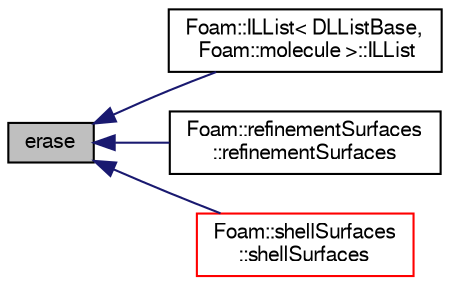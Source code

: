 digraph "erase"
{
  bgcolor="transparent";
  edge [fontname="FreeSans",fontsize="10",labelfontname="FreeSans",labelfontsize="10"];
  node [fontname="FreeSans",fontsize="10",shape=record];
  rankdir="LR";
  Node20 [label="erase",height=0.2,width=0.4,color="black", fillcolor="grey75", style="filled", fontcolor="black"];
  Node20 -> Node21 [dir="back",color="midnightblue",fontsize="10",style="solid",fontname="FreeSans"];
  Node21 [label="Foam::ILList\< DLListBase,\l Foam::molecule \>::ILList",height=0.2,width=0.4,color="black",URL="$a25758.html#ab26101f20fc6fe43b7335ba0e7249063",tooltip="Construct given initial T. "];
  Node20 -> Node22 [dir="back",color="midnightblue",fontsize="10",style="solid",fontname="FreeSans"];
  Node22 [label="Foam::refinementSurfaces\l::refinementSurfaces",height=0.2,width=0.4,color="black",URL="$a24686.html#a3eecea7df2307ad6efac0393c421de74",tooltip="Construct from surfaces and dictionary. "];
  Node20 -> Node23 [dir="back",color="midnightblue",fontsize="10",style="solid",fontname="FreeSans"];
  Node23 [label="Foam::shellSurfaces\l::shellSurfaces",height=0.2,width=0.4,color="red",URL="$a24694.html#a2c429cbb881bcc26360946abf9c5f3b9",tooltip="Construct from geometry and dictionary. "];
}
